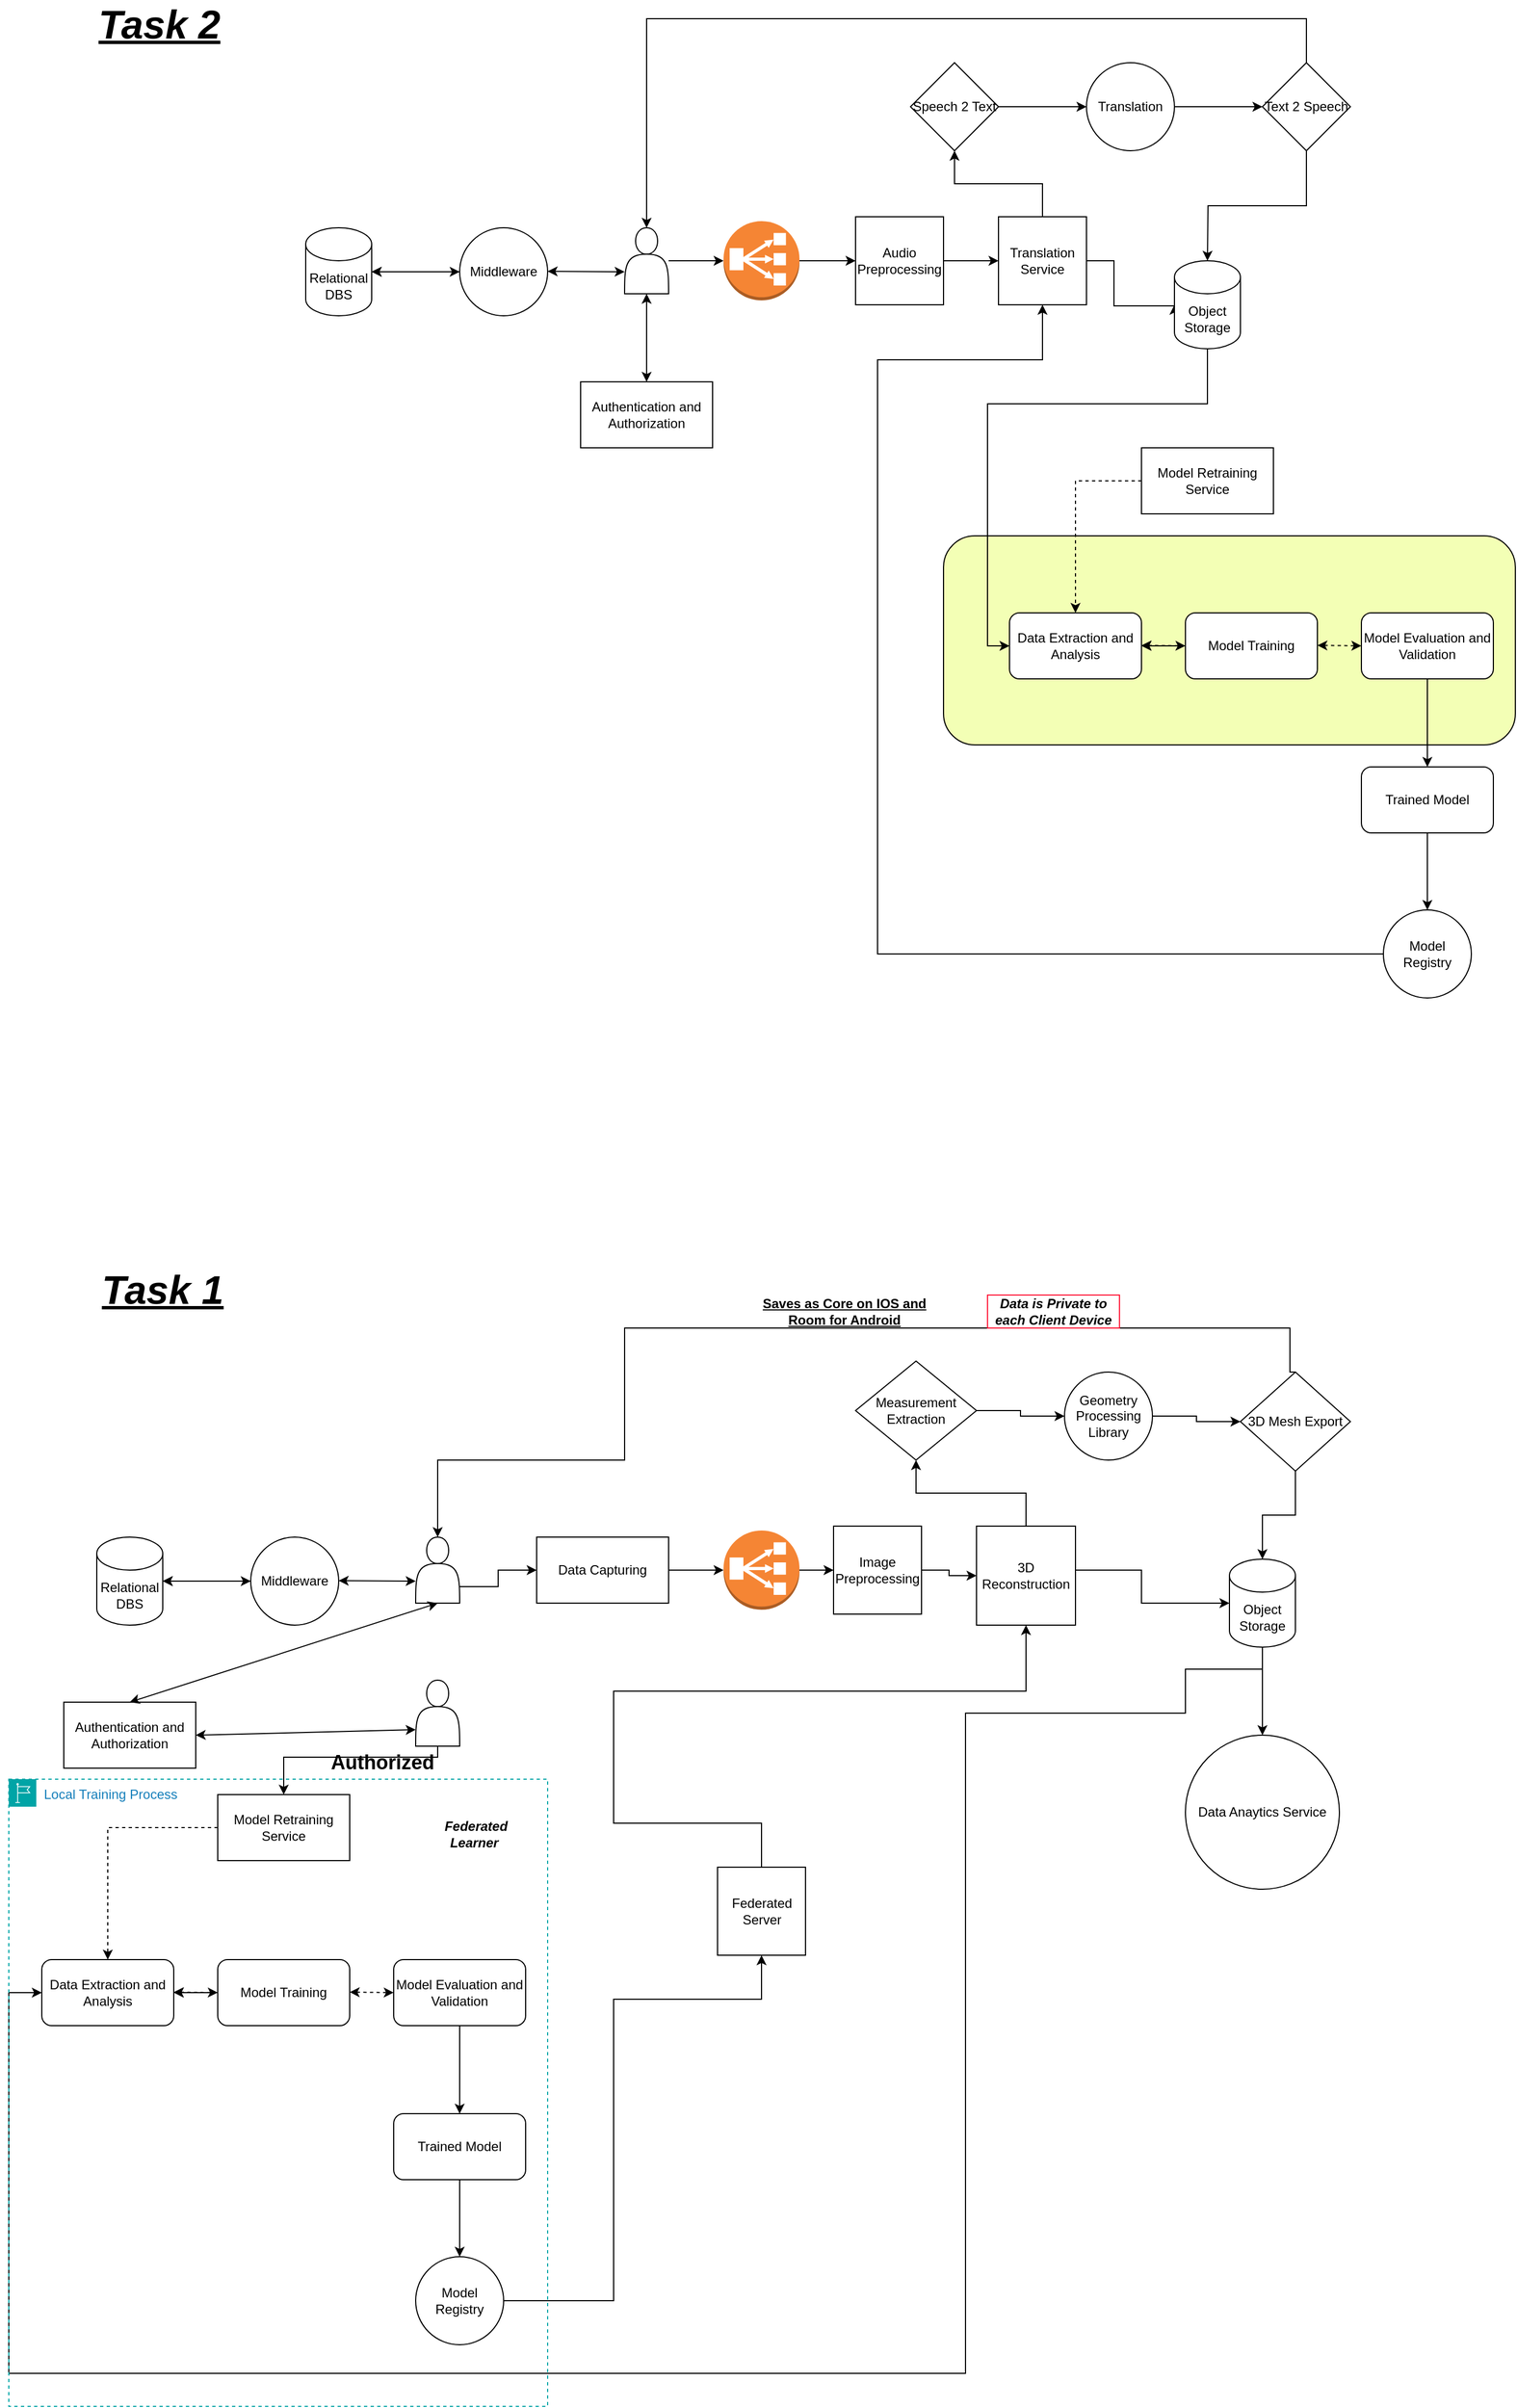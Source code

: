 <mxfile version="23.1.5" type="github">
  <diagram name="Page-1" id="YXVzg4fMESQHKdWdSIrL">
    <mxGraphModel dx="3218" dy="1084" grid="1" gridSize="10" guides="1" tooltips="1" connect="1" arrows="1" fold="1" page="1" pageScale="1" pageWidth="827" pageHeight="1169" math="0" shadow="0">
      <root>
        <mxCell id="0" />
        <mxCell id="1" parent="0" />
        <mxCell id="xfNJ3a4QaFnHtY-sDbO3-16" style="edgeStyle=orthogonalEdgeStyle;rounded=0;orthogonalLoop=1;jettySize=auto;html=1;exitX=1;exitY=0.5;exitDx=0;exitDy=0;entryX=0;entryY=0.5;entryDx=0;entryDy=0;" edge="1" parent="1" source="xfNJ3a4QaFnHtY-sDbO3-2" target="xfNJ3a4QaFnHtY-sDbO3-6">
          <mxGeometry relative="1" as="geometry" />
        </mxCell>
        <mxCell id="xfNJ3a4QaFnHtY-sDbO3-2" value="Audio Preprocessing" style="whiteSpace=wrap;html=1;aspect=fixed;" vertex="1" parent="1">
          <mxGeometry x="220" y="320" width="80" height="80" as="geometry" />
        </mxCell>
        <mxCell id="xfNJ3a4QaFnHtY-sDbO3-24" style="edgeStyle=orthogonalEdgeStyle;rounded=0;orthogonalLoop=1;jettySize=auto;html=1;exitX=0.5;exitY=0;exitDx=0;exitDy=0;entryX=0.5;entryY=0;entryDx=0;entryDy=0;" edge="1" parent="1" source="xfNJ3a4QaFnHtY-sDbO3-11" target="xfNJ3a4QaFnHtY-sDbO3-4">
          <mxGeometry relative="1" as="geometry">
            <Array as="points">
              <mxPoint x="630" y="140" />
              <mxPoint x="30" y="140" />
            </Array>
          </mxGeometry>
        </mxCell>
        <mxCell id="xfNJ3a4QaFnHtY-sDbO3-4" value="" style="shape=actor;whiteSpace=wrap;html=1;" vertex="1" parent="1">
          <mxGeometry x="10" y="330" width="40" height="60" as="geometry" />
        </mxCell>
        <mxCell id="xfNJ3a4QaFnHtY-sDbO3-17" style="edgeStyle=orthogonalEdgeStyle;rounded=0;orthogonalLoop=1;jettySize=auto;html=1;exitX=1;exitY=0.5;exitDx=0;exitDy=0;exitPerimeter=0;entryX=0;entryY=0.5;entryDx=0;entryDy=0;" edge="1" parent="1" source="xfNJ3a4QaFnHtY-sDbO3-5" target="xfNJ3a4QaFnHtY-sDbO3-2">
          <mxGeometry relative="1" as="geometry" />
        </mxCell>
        <mxCell id="xfNJ3a4QaFnHtY-sDbO3-5" value="" style="outlineConnect=0;dashed=0;verticalLabelPosition=bottom;verticalAlign=top;align=center;html=1;shape=mxgraph.aws3.classic_load_balancer;fillColor=#F58534;gradientColor=none;" vertex="1" parent="1">
          <mxGeometry x="100" y="324" width="69" height="72" as="geometry" />
        </mxCell>
        <mxCell id="xfNJ3a4QaFnHtY-sDbO3-8" value="" style="edgeStyle=orthogonalEdgeStyle;rounded=0;orthogonalLoop=1;jettySize=auto;html=1;" edge="1" parent="1" source="xfNJ3a4QaFnHtY-sDbO3-6" target="xfNJ3a4QaFnHtY-sDbO3-7">
          <mxGeometry relative="1" as="geometry" />
        </mxCell>
        <mxCell id="xfNJ3a4QaFnHtY-sDbO3-15" value="" style="edgeStyle=orthogonalEdgeStyle;rounded=0;orthogonalLoop=1;jettySize=auto;html=1;entryX=0;entryY=0.5;entryDx=0;entryDy=0;entryPerimeter=0;" edge="1" parent="1" source="xfNJ3a4QaFnHtY-sDbO3-6" target="xfNJ3a4QaFnHtY-sDbO3-19">
          <mxGeometry relative="1" as="geometry">
            <mxPoint x="480" y="400" as="targetPoint" />
            <Array as="points">
              <mxPoint x="455" y="360" />
              <mxPoint x="455" y="401" />
            </Array>
          </mxGeometry>
        </mxCell>
        <mxCell id="xfNJ3a4QaFnHtY-sDbO3-6" value="Translation Service" style="whiteSpace=wrap;html=1;aspect=fixed;" vertex="1" parent="1">
          <mxGeometry x="350" y="320" width="80" height="80" as="geometry" />
        </mxCell>
        <mxCell id="xfNJ3a4QaFnHtY-sDbO3-10" value="" style="edgeStyle=orthogonalEdgeStyle;rounded=0;orthogonalLoop=1;jettySize=auto;html=1;" edge="1" parent="1" source="xfNJ3a4QaFnHtY-sDbO3-7" target="xfNJ3a4QaFnHtY-sDbO3-9">
          <mxGeometry relative="1" as="geometry" />
        </mxCell>
        <mxCell id="xfNJ3a4QaFnHtY-sDbO3-7" value="Speech 2 Text" style="rhombus;whiteSpace=wrap;html=1;" vertex="1" parent="1">
          <mxGeometry x="270" y="180" width="80" height="80" as="geometry" />
        </mxCell>
        <mxCell id="xfNJ3a4QaFnHtY-sDbO3-12" value="" style="edgeStyle=orthogonalEdgeStyle;rounded=0;orthogonalLoop=1;jettySize=auto;html=1;" edge="1" parent="1" source="xfNJ3a4QaFnHtY-sDbO3-9" target="xfNJ3a4QaFnHtY-sDbO3-11">
          <mxGeometry relative="1" as="geometry" />
        </mxCell>
        <mxCell id="xfNJ3a4QaFnHtY-sDbO3-9" value="Translation" style="ellipse;whiteSpace=wrap;html=1;" vertex="1" parent="1">
          <mxGeometry x="430" y="180" width="80" height="80" as="geometry" />
        </mxCell>
        <mxCell id="xfNJ3a4QaFnHtY-sDbO3-13" style="edgeStyle=orthogonalEdgeStyle;rounded=0;orthogonalLoop=1;jettySize=auto;html=1;exitX=0.5;exitY=1;exitDx=0;exitDy=0;" edge="1" parent="1" source="xfNJ3a4QaFnHtY-sDbO3-11">
          <mxGeometry relative="1" as="geometry">
            <mxPoint x="540" y="360" as="targetPoint" />
          </mxGeometry>
        </mxCell>
        <mxCell id="xfNJ3a4QaFnHtY-sDbO3-11" value="Text 2 Speech" style="rhombus;whiteSpace=wrap;html=1;" vertex="1" parent="1">
          <mxGeometry x="590" y="180" width="80" height="80" as="geometry" />
        </mxCell>
        <mxCell id="xfNJ3a4QaFnHtY-sDbO3-18" style="edgeStyle=orthogonalEdgeStyle;rounded=0;orthogonalLoop=1;jettySize=auto;html=1;entryX=0;entryY=0.5;entryDx=0;entryDy=0;entryPerimeter=0;" edge="1" parent="1" source="xfNJ3a4QaFnHtY-sDbO3-4" target="xfNJ3a4QaFnHtY-sDbO3-5">
          <mxGeometry relative="1" as="geometry" />
        </mxCell>
        <mxCell id="xfNJ3a4QaFnHtY-sDbO3-19" value="Object Storage" style="shape=cylinder3;whiteSpace=wrap;html=1;boundedLbl=1;backgroundOutline=1;size=15;" vertex="1" parent="1">
          <mxGeometry x="510" y="360" width="60" height="80" as="geometry" />
        </mxCell>
        <mxCell id="xfNJ3a4QaFnHtY-sDbO3-21" value="Model Retraining Service" style="whiteSpace=wrap;html=1;" vertex="1" parent="1">
          <mxGeometry x="480" y="530" width="120" height="60" as="geometry" />
        </mxCell>
        <mxCell id="xfNJ3a4QaFnHtY-sDbO3-42" value="" style="rounded=1;whiteSpace=wrap;html=1;fillColor=#F3FFB5;" vertex="1" parent="1">
          <mxGeometry x="300" y="610" width="520" height="190" as="geometry" />
        </mxCell>
        <mxCell id="xfNJ3a4QaFnHtY-sDbO3-29" value="" style="html=1;labelBackgroundColor=#ffffff;startArrow=none;startFill=0;startSize=6;endArrow=classic;endFill=1;endSize=6;jettySize=auto;orthogonalLoop=1;strokeWidth=1;dashed=1;fontSize=14;rounded=0;" edge="1" parent="1">
          <mxGeometry width="60" height="60" relative="1" as="geometry">
            <mxPoint x="480" y="560" as="sourcePoint" />
            <mxPoint x="420" y="680" as="targetPoint" />
            <Array as="points">
              <mxPoint x="420" y="560" />
            </Array>
          </mxGeometry>
        </mxCell>
        <mxCell id="xfNJ3a4QaFnHtY-sDbO3-31" value="Data Extraction and Analysis" style="rounded=1;whiteSpace=wrap;html=1;" vertex="1" parent="1">
          <mxGeometry x="360" y="680" width="120" height="60" as="geometry" />
        </mxCell>
        <mxCell id="xfNJ3a4QaFnHtY-sDbO3-36" value="" style="edgeStyle=orthogonalEdgeStyle;rounded=0;orthogonalLoop=1;jettySize=auto;html=1;" edge="1" parent="1" source="xfNJ3a4QaFnHtY-sDbO3-32" target="xfNJ3a4QaFnHtY-sDbO3-31">
          <mxGeometry relative="1" as="geometry" />
        </mxCell>
        <mxCell id="xfNJ3a4QaFnHtY-sDbO3-32" value="Model Training" style="rounded=1;whiteSpace=wrap;html=1;" vertex="1" parent="1">
          <mxGeometry x="520" y="680" width="120" height="60" as="geometry" />
        </mxCell>
        <mxCell id="xfNJ3a4QaFnHtY-sDbO3-34" style="edgeStyle=orthogonalEdgeStyle;rounded=0;orthogonalLoop=1;jettySize=auto;html=1;entryX=0;entryY=0.5;entryDx=0;entryDy=0;" edge="1" parent="1" source="xfNJ3a4QaFnHtY-sDbO3-19" target="xfNJ3a4QaFnHtY-sDbO3-31">
          <mxGeometry relative="1" as="geometry">
            <Array as="points">
              <mxPoint x="540" y="490" />
              <mxPoint x="340" y="490" />
              <mxPoint x="340" y="710" />
            </Array>
          </mxGeometry>
        </mxCell>
        <mxCell id="xfNJ3a4QaFnHtY-sDbO3-35" value="" style="html=1;labelBackgroundColor=#ffffff;startArrow=classic;startFill=1;startSize=6;endArrow=classic;endFill=1;endSize=6;jettySize=auto;orthogonalLoop=1;strokeWidth=1;dashed=1;fontSize=14;rounded=0;" edge="1" parent="1">
          <mxGeometry width="60" height="60" relative="1" as="geometry">
            <mxPoint x="480" y="709.5" as="sourcePoint" />
            <mxPoint x="520" y="710" as="targetPoint" />
          </mxGeometry>
        </mxCell>
        <mxCell id="xfNJ3a4QaFnHtY-sDbO3-37" value="" style="html=1;labelBackgroundColor=#ffffff;startArrow=classic;startFill=1;startSize=6;endArrow=classic;endFill=1;endSize=6;jettySize=auto;orthogonalLoop=1;strokeWidth=1;dashed=1;fontSize=14;rounded=0;" edge="1" parent="1">
          <mxGeometry width="60" height="60" relative="1" as="geometry">
            <mxPoint x="640" y="709.5" as="sourcePoint" />
            <mxPoint x="680" y="710" as="targetPoint" />
          </mxGeometry>
        </mxCell>
        <mxCell id="xfNJ3a4QaFnHtY-sDbO3-41" value="" style="edgeStyle=orthogonalEdgeStyle;rounded=0;orthogonalLoop=1;jettySize=auto;html=1;" edge="1" parent="1" source="xfNJ3a4QaFnHtY-sDbO3-38" target="xfNJ3a4QaFnHtY-sDbO3-40">
          <mxGeometry relative="1" as="geometry" />
        </mxCell>
        <mxCell id="xfNJ3a4QaFnHtY-sDbO3-38" value="Model Evaluation and Validation" style="rounded=1;whiteSpace=wrap;html=1;" vertex="1" parent="1">
          <mxGeometry x="680" y="680" width="120" height="60" as="geometry" />
        </mxCell>
        <mxCell id="xfNJ3a4QaFnHtY-sDbO3-44" value="" style="edgeStyle=orthogonalEdgeStyle;rounded=0;orthogonalLoop=1;jettySize=auto;html=1;" edge="1" parent="1" source="xfNJ3a4QaFnHtY-sDbO3-40" target="xfNJ3a4QaFnHtY-sDbO3-43">
          <mxGeometry relative="1" as="geometry" />
        </mxCell>
        <mxCell id="xfNJ3a4QaFnHtY-sDbO3-40" value="Trained Model" style="whiteSpace=wrap;html=1;rounded=1;" vertex="1" parent="1">
          <mxGeometry x="680" y="820" width="120" height="60" as="geometry" />
        </mxCell>
        <mxCell id="xfNJ3a4QaFnHtY-sDbO3-45" style="edgeStyle=orthogonalEdgeStyle;rounded=0;orthogonalLoop=1;jettySize=auto;html=1;entryX=0.5;entryY=1;entryDx=0;entryDy=0;" edge="1" parent="1" source="xfNJ3a4QaFnHtY-sDbO3-43" target="xfNJ3a4QaFnHtY-sDbO3-6">
          <mxGeometry relative="1" as="geometry">
            <mxPoint x="200" y="630" as="targetPoint" />
            <Array as="points">
              <mxPoint x="240" y="990" />
              <mxPoint x="240" y="450" />
              <mxPoint x="390" y="450" />
            </Array>
          </mxGeometry>
        </mxCell>
        <mxCell id="xfNJ3a4QaFnHtY-sDbO3-43" value="Model Registry" style="ellipse;whiteSpace=wrap;html=1;rounded=1;" vertex="1" parent="1">
          <mxGeometry x="700" y="950" width="80" height="80" as="geometry" />
        </mxCell>
        <mxCell id="xfNJ3a4QaFnHtY-sDbO3-46" value="Authentication and Authorization" style="whiteSpace=wrap;html=1;" vertex="1" parent="1">
          <mxGeometry x="-30" y="470" width="120" height="60" as="geometry" />
        </mxCell>
        <mxCell id="xfNJ3a4QaFnHtY-sDbO3-48" value="" style="endArrow=classic;startArrow=classic;html=1;rounded=0;exitX=0.5;exitY=0;exitDx=0;exitDy=0;" edge="1" parent="1" source="xfNJ3a4QaFnHtY-sDbO3-46">
          <mxGeometry width="50" height="50" relative="1" as="geometry">
            <mxPoint x="-20" y="440" as="sourcePoint" />
            <mxPoint x="30" y="390" as="targetPoint" />
          </mxGeometry>
        </mxCell>
        <mxCell id="xfNJ3a4QaFnHtY-sDbO3-49" value="Relational DBS" style="shape=cylinder3;whiteSpace=wrap;html=1;boundedLbl=1;backgroundOutline=1;size=15;" vertex="1" parent="1">
          <mxGeometry x="-280" y="330" width="60" height="80" as="geometry" />
        </mxCell>
        <mxCell id="xfNJ3a4QaFnHtY-sDbO3-55" value="" style="edgeStyle=orthogonalEdgeStyle;rounded=0;orthogonalLoop=1;jettySize=auto;html=1;" edge="1" parent="1" source="xfNJ3a4QaFnHtY-sDbO3-51" target="xfNJ3a4QaFnHtY-sDbO3-49">
          <mxGeometry relative="1" as="geometry" />
        </mxCell>
        <mxCell id="xfNJ3a4QaFnHtY-sDbO3-51" value="Middleware" style="ellipse;whiteSpace=wrap;html=1;aspect=fixed;" vertex="1" parent="1">
          <mxGeometry x="-140" y="330" width="80" height="80" as="geometry" />
        </mxCell>
        <mxCell id="xfNJ3a4QaFnHtY-sDbO3-54" value="" style="endArrow=classic;startArrow=classic;html=1;rounded=0;entryX=0;entryY=0.5;entryDx=0;entryDy=0;exitX=1;exitY=0.5;exitDx=0;exitDy=0;exitPerimeter=0;" edge="1" parent="1" source="xfNJ3a4QaFnHtY-sDbO3-49" target="xfNJ3a4QaFnHtY-sDbO3-51">
          <mxGeometry width="50" height="50" relative="1" as="geometry">
            <mxPoint x="-220" y="374" as="sourcePoint" />
            <mxPoint x="-170" y="324" as="targetPoint" />
          </mxGeometry>
        </mxCell>
        <mxCell id="xfNJ3a4QaFnHtY-sDbO3-56" value="" style="endArrow=classic;startArrow=classic;html=1;rounded=0;exitX=1;exitY=0.5;exitDx=0;exitDy=0;exitPerimeter=0;" edge="1" parent="1">
          <mxGeometry width="50" height="50" relative="1" as="geometry">
            <mxPoint x="-60" y="369.58" as="sourcePoint" />
            <mxPoint x="10" y="370" as="targetPoint" />
          </mxGeometry>
        </mxCell>
        <mxCell id="xfNJ3a4QaFnHtY-sDbO3-58" style="edgeStyle=orthogonalEdgeStyle;rounded=0;orthogonalLoop=1;jettySize=auto;html=1;exitX=1;exitY=0.5;exitDx=0;exitDy=0;entryX=0;entryY=0.5;entryDx=0;entryDy=0;" edge="1" parent="1" source="xfNJ3a4QaFnHtY-sDbO3-59" target="xfNJ3a4QaFnHtY-sDbO3-66">
          <mxGeometry relative="1" as="geometry" />
        </mxCell>
        <mxCell id="xfNJ3a4QaFnHtY-sDbO3-59" value="Image Preprocessing" style="whiteSpace=wrap;html=1;aspect=fixed;" vertex="1" parent="1">
          <mxGeometry x="200" y="1510" width="80" height="80" as="geometry" />
        </mxCell>
        <mxCell id="xfNJ3a4QaFnHtY-sDbO3-60" style="edgeStyle=orthogonalEdgeStyle;rounded=0;orthogonalLoop=1;jettySize=auto;html=1;exitX=0.5;exitY=0;exitDx=0;exitDy=0;entryX=0.5;entryY=0;entryDx=0;entryDy=0;" edge="1" parent="1" source="xfNJ3a4QaFnHtY-sDbO3-72" target="xfNJ3a4QaFnHtY-sDbO3-61">
          <mxGeometry relative="1" as="geometry">
            <Array as="points">
              <mxPoint x="615" y="1330" />
              <mxPoint x="10" y="1330" />
              <mxPoint x="10" y="1450" />
              <mxPoint x="-160" y="1450" />
            </Array>
          </mxGeometry>
        </mxCell>
        <mxCell id="xfNJ3a4QaFnHtY-sDbO3-61" value="" style="shape=actor;whiteSpace=wrap;html=1;" vertex="1" parent="1">
          <mxGeometry x="-180" y="1520" width="40" height="60" as="geometry" />
        </mxCell>
        <mxCell id="xfNJ3a4QaFnHtY-sDbO3-62" style="edgeStyle=orthogonalEdgeStyle;rounded=0;orthogonalLoop=1;jettySize=auto;html=1;exitX=1;exitY=0.5;exitDx=0;exitDy=0;exitPerimeter=0;entryX=0;entryY=0.5;entryDx=0;entryDy=0;" edge="1" parent="1" source="xfNJ3a4QaFnHtY-sDbO3-63" target="xfNJ3a4QaFnHtY-sDbO3-59">
          <mxGeometry relative="1" as="geometry" />
        </mxCell>
        <mxCell id="xfNJ3a4QaFnHtY-sDbO3-63" value="" style="outlineConnect=0;dashed=0;verticalLabelPosition=bottom;verticalAlign=top;align=center;html=1;shape=mxgraph.aws3.classic_load_balancer;fillColor=#F58534;gradientColor=none;" vertex="1" parent="1">
          <mxGeometry x="100" y="1514" width="69" height="72" as="geometry" />
        </mxCell>
        <mxCell id="xfNJ3a4QaFnHtY-sDbO3-64" value="" style="edgeStyle=orthogonalEdgeStyle;rounded=0;orthogonalLoop=1;jettySize=auto;html=1;" edge="1" parent="1" source="xfNJ3a4QaFnHtY-sDbO3-66" target="xfNJ3a4QaFnHtY-sDbO3-68">
          <mxGeometry relative="1" as="geometry" />
        </mxCell>
        <mxCell id="xfNJ3a4QaFnHtY-sDbO3-65" value="" style="edgeStyle=orthogonalEdgeStyle;rounded=0;orthogonalLoop=1;jettySize=auto;html=1;entryX=0;entryY=0.5;entryDx=0;entryDy=0;entryPerimeter=0;" edge="1" parent="1" source="xfNJ3a4QaFnHtY-sDbO3-66" target="xfNJ3a4QaFnHtY-sDbO3-74">
          <mxGeometry relative="1" as="geometry">
            <mxPoint x="460" y="1590" as="targetPoint" />
            <Array as="points">
              <mxPoint x="480" y="1550" />
              <mxPoint x="480" y="1580" />
            </Array>
          </mxGeometry>
        </mxCell>
        <mxCell id="xfNJ3a4QaFnHtY-sDbO3-66" value="3D Reconstruction" style="whiteSpace=wrap;html=1;aspect=fixed;" vertex="1" parent="1">
          <mxGeometry x="330" y="1510" width="90" height="90" as="geometry" />
        </mxCell>
        <mxCell id="xfNJ3a4QaFnHtY-sDbO3-67" value="" style="edgeStyle=orthogonalEdgeStyle;rounded=0;orthogonalLoop=1;jettySize=auto;html=1;" edge="1" parent="1" source="xfNJ3a4QaFnHtY-sDbO3-68" target="xfNJ3a4QaFnHtY-sDbO3-70">
          <mxGeometry relative="1" as="geometry" />
        </mxCell>
        <mxCell id="xfNJ3a4QaFnHtY-sDbO3-68" value="Measurement Extraction" style="rhombus;whiteSpace=wrap;html=1;" vertex="1" parent="1">
          <mxGeometry x="220" y="1360" width="110" height="90" as="geometry" />
        </mxCell>
        <mxCell id="xfNJ3a4QaFnHtY-sDbO3-69" value="" style="edgeStyle=orthogonalEdgeStyle;rounded=0;orthogonalLoop=1;jettySize=auto;html=1;" edge="1" parent="1" source="xfNJ3a4QaFnHtY-sDbO3-70" target="xfNJ3a4QaFnHtY-sDbO3-72">
          <mxGeometry relative="1" as="geometry" />
        </mxCell>
        <mxCell id="xfNJ3a4QaFnHtY-sDbO3-70" value="Geometry Processing Library" style="ellipse;whiteSpace=wrap;html=1;" vertex="1" parent="1">
          <mxGeometry x="410" y="1370" width="80" height="80" as="geometry" />
        </mxCell>
        <mxCell id="xfNJ3a4QaFnHtY-sDbO3-71" style="edgeStyle=orthogonalEdgeStyle;rounded=0;orthogonalLoop=1;jettySize=auto;html=1;exitX=0.5;exitY=1;exitDx=0;exitDy=0;entryX=0.5;entryY=0;entryDx=0;entryDy=0;entryPerimeter=0;" edge="1" parent="1" source="xfNJ3a4QaFnHtY-sDbO3-72" target="xfNJ3a4QaFnHtY-sDbO3-74">
          <mxGeometry relative="1" as="geometry">
            <mxPoint x="520" y="1550" as="targetPoint" />
          </mxGeometry>
        </mxCell>
        <mxCell id="xfNJ3a4QaFnHtY-sDbO3-72" value="3D Mesh Export" style="rhombus;whiteSpace=wrap;html=1;" vertex="1" parent="1">
          <mxGeometry x="570" y="1370" width="100" height="90" as="geometry" />
        </mxCell>
        <mxCell id="xfNJ3a4QaFnHtY-sDbO3-119" value="" style="edgeStyle=orthogonalEdgeStyle;rounded=0;orthogonalLoop=1;jettySize=auto;html=1;" edge="1" parent="1" source="xfNJ3a4QaFnHtY-sDbO3-74" target="xfNJ3a4QaFnHtY-sDbO3-118">
          <mxGeometry relative="1" as="geometry" />
        </mxCell>
        <mxCell id="xfNJ3a4QaFnHtY-sDbO3-74" value="Object Storage" style="shape=cylinder3;whiteSpace=wrap;html=1;boundedLbl=1;backgroundOutline=1;size=15;" vertex="1" parent="1">
          <mxGeometry x="560" y="1540" width="60" height="80" as="geometry" />
        </mxCell>
        <mxCell id="xfNJ3a4QaFnHtY-sDbO3-77" value="" style="html=1;labelBackgroundColor=#ffffff;startArrow=none;startFill=0;startSize=6;endArrow=classic;endFill=1;endSize=6;jettySize=auto;orthogonalLoop=1;strokeWidth=1;dashed=1;fontSize=14;rounded=0;exitX=0;exitY=0.5;exitDx=0;exitDy=0;" edge="1" parent="1" source="xfNJ3a4QaFnHtY-sDbO3-75">
          <mxGeometry width="60" height="60" relative="1" as="geometry">
            <mxPoint x="-400" y="1784" as="sourcePoint" />
            <mxPoint x="-460" y="1904" as="targetPoint" />
            <Array as="points">
              <mxPoint x="-460" y="1784" />
            </Array>
          </mxGeometry>
        </mxCell>
        <mxCell id="xfNJ3a4QaFnHtY-sDbO3-78" value="Data Extraction and Analysis" style="rounded=1;whiteSpace=wrap;html=1;" vertex="1" parent="1">
          <mxGeometry x="-520" y="1904" width="120" height="60" as="geometry" />
        </mxCell>
        <mxCell id="xfNJ3a4QaFnHtY-sDbO3-79" value="" style="edgeStyle=orthogonalEdgeStyle;rounded=0;orthogonalLoop=1;jettySize=auto;html=1;" edge="1" parent="1" source="xfNJ3a4QaFnHtY-sDbO3-80" target="xfNJ3a4QaFnHtY-sDbO3-78">
          <mxGeometry relative="1" as="geometry" />
        </mxCell>
        <mxCell id="xfNJ3a4QaFnHtY-sDbO3-80" value="Model Training" style="rounded=1;whiteSpace=wrap;html=1;" vertex="1" parent="1">
          <mxGeometry x="-360" y="1904" width="120" height="60" as="geometry" />
        </mxCell>
        <mxCell id="xfNJ3a4QaFnHtY-sDbO3-81" style="edgeStyle=orthogonalEdgeStyle;rounded=0;orthogonalLoop=1;jettySize=auto;html=1;entryX=0;entryY=0.5;entryDx=0;entryDy=0;exitX=0.5;exitY=1;exitDx=0;exitDy=0;exitPerimeter=0;" edge="1" parent="1" source="xfNJ3a4QaFnHtY-sDbO3-74" target="xfNJ3a4QaFnHtY-sDbO3-78">
          <mxGeometry relative="1" as="geometry">
            <Array as="points">
              <mxPoint x="590" y="1640" />
              <mxPoint x="520" y="1640" />
              <mxPoint x="520" y="1680" />
              <mxPoint x="320" y="1680" />
              <mxPoint x="320" y="2280" />
              <mxPoint x="-550" y="2280" />
              <mxPoint x="-550" y="1934" />
            </Array>
          </mxGeometry>
        </mxCell>
        <mxCell id="xfNJ3a4QaFnHtY-sDbO3-82" value="" style="html=1;labelBackgroundColor=#ffffff;startArrow=classic;startFill=1;startSize=6;endArrow=classic;endFill=1;endSize=6;jettySize=auto;orthogonalLoop=1;strokeWidth=1;dashed=1;fontSize=14;rounded=0;" edge="1" parent="1">
          <mxGeometry width="60" height="60" relative="1" as="geometry">
            <mxPoint x="-400" y="1933.5" as="sourcePoint" />
            <mxPoint x="-360" y="1934" as="targetPoint" />
          </mxGeometry>
        </mxCell>
        <mxCell id="xfNJ3a4QaFnHtY-sDbO3-83" value="" style="html=1;labelBackgroundColor=#ffffff;startArrow=classic;startFill=1;startSize=6;endArrow=classic;endFill=1;endSize=6;jettySize=auto;orthogonalLoop=1;strokeWidth=1;dashed=1;fontSize=14;rounded=0;" edge="1" parent="1">
          <mxGeometry width="60" height="60" relative="1" as="geometry">
            <mxPoint x="-240" y="1933.5" as="sourcePoint" />
            <mxPoint x="-200" y="1934" as="targetPoint" />
          </mxGeometry>
        </mxCell>
        <mxCell id="xfNJ3a4QaFnHtY-sDbO3-84" value="" style="edgeStyle=orthogonalEdgeStyle;rounded=0;orthogonalLoop=1;jettySize=auto;html=1;" edge="1" parent="1" source="xfNJ3a4QaFnHtY-sDbO3-85" target="xfNJ3a4QaFnHtY-sDbO3-87">
          <mxGeometry relative="1" as="geometry" />
        </mxCell>
        <mxCell id="xfNJ3a4QaFnHtY-sDbO3-85" value="Model Evaluation and Validation" style="rounded=1;whiteSpace=wrap;html=1;" vertex="1" parent="1">
          <mxGeometry x="-200" y="1904" width="120" height="60" as="geometry" />
        </mxCell>
        <mxCell id="xfNJ3a4QaFnHtY-sDbO3-86" value="" style="edgeStyle=orthogonalEdgeStyle;rounded=0;orthogonalLoop=1;jettySize=auto;html=1;" edge="1" parent="1" source="xfNJ3a4QaFnHtY-sDbO3-87" target="xfNJ3a4QaFnHtY-sDbO3-89">
          <mxGeometry relative="1" as="geometry" />
        </mxCell>
        <mxCell id="xfNJ3a4QaFnHtY-sDbO3-87" value="Trained Model" style="whiteSpace=wrap;html=1;rounded=1;" vertex="1" parent="1">
          <mxGeometry x="-200" y="2044" width="120" height="60" as="geometry" />
        </mxCell>
        <mxCell id="xfNJ3a4QaFnHtY-sDbO3-109" style="edgeStyle=orthogonalEdgeStyle;rounded=0;orthogonalLoop=1;jettySize=auto;html=1;exitX=0;exitY=0.5;exitDx=0;exitDy=0;entryX=0.5;entryY=1;entryDx=0;entryDy=0;" edge="1" parent="1" source="xfNJ3a4QaFnHtY-sDbO3-89" target="xfNJ3a4QaFnHtY-sDbO3-105">
          <mxGeometry relative="1" as="geometry">
            <Array as="points">
              <mxPoint y="2214" />
              <mxPoint y="1940" />
              <mxPoint x="135" y="1940" />
            </Array>
          </mxGeometry>
        </mxCell>
        <mxCell id="xfNJ3a4QaFnHtY-sDbO3-89" value="Model Registry" style="ellipse;whiteSpace=wrap;html=1;rounded=1;" vertex="1" parent="1">
          <mxGeometry x="-180" y="2174" width="80" height="80" as="geometry" />
        </mxCell>
        <mxCell id="xfNJ3a4QaFnHtY-sDbO3-90" value="Authentication and Authorization" style="whiteSpace=wrap;html=1;" vertex="1" parent="1">
          <mxGeometry x="-500" y="1670" width="120" height="60" as="geometry" />
        </mxCell>
        <mxCell id="xfNJ3a4QaFnHtY-sDbO3-91" value="" style="endArrow=classic;startArrow=classic;html=1;rounded=0;exitX=0.5;exitY=0;exitDx=0;exitDy=0;" edge="1" parent="1" source="xfNJ3a4QaFnHtY-sDbO3-90">
          <mxGeometry width="50" height="50" relative="1" as="geometry">
            <mxPoint x="-160" y="1660" as="sourcePoint" />
            <mxPoint x="-160" y="1580" as="targetPoint" />
          </mxGeometry>
        </mxCell>
        <mxCell id="xfNJ3a4QaFnHtY-sDbO3-92" value="Relational DBS" style="shape=cylinder3;whiteSpace=wrap;html=1;boundedLbl=1;backgroundOutline=1;size=15;" vertex="1" parent="1">
          <mxGeometry x="-470" y="1520" width="60" height="80" as="geometry" />
        </mxCell>
        <mxCell id="xfNJ3a4QaFnHtY-sDbO3-93" value="" style="edgeStyle=orthogonalEdgeStyle;rounded=0;orthogonalLoop=1;jettySize=auto;html=1;" edge="1" parent="1" source="xfNJ3a4QaFnHtY-sDbO3-94" target="xfNJ3a4QaFnHtY-sDbO3-92">
          <mxGeometry relative="1" as="geometry" />
        </mxCell>
        <mxCell id="xfNJ3a4QaFnHtY-sDbO3-94" value="Middleware" style="ellipse;whiteSpace=wrap;html=1;aspect=fixed;" vertex="1" parent="1">
          <mxGeometry x="-330" y="1520" width="80" height="80" as="geometry" />
        </mxCell>
        <mxCell id="xfNJ3a4QaFnHtY-sDbO3-95" value="" style="endArrow=classic;startArrow=classic;html=1;rounded=0;entryX=0;entryY=0.5;entryDx=0;entryDy=0;exitX=1;exitY=0.5;exitDx=0;exitDy=0;exitPerimeter=0;" edge="1" parent="1" source="xfNJ3a4QaFnHtY-sDbO3-92" target="xfNJ3a4QaFnHtY-sDbO3-94">
          <mxGeometry width="50" height="50" relative="1" as="geometry">
            <mxPoint x="-410" y="1564" as="sourcePoint" />
            <mxPoint x="-360" y="1514" as="targetPoint" />
          </mxGeometry>
        </mxCell>
        <mxCell id="xfNJ3a4QaFnHtY-sDbO3-96" value="" style="endArrow=classic;startArrow=classic;html=1;rounded=0;exitX=1;exitY=0.5;exitDx=0;exitDy=0;exitPerimeter=0;" edge="1" parent="1">
          <mxGeometry width="50" height="50" relative="1" as="geometry">
            <mxPoint x="-250" y="1559.58" as="sourcePoint" />
            <mxPoint x="-180" y="1560" as="targetPoint" />
          </mxGeometry>
        </mxCell>
        <mxCell id="xfNJ3a4QaFnHtY-sDbO3-101" style="edgeStyle=orthogonalEdgeStyle;rounded=0;orthogonalLoop=1;jettySize=auto;html=1;exitX=1;exitY=0.75;exitDx=0;exitDy=0;" edge="1" parent="1" source="xfNJ3a4QaFnHtY-sDbO3-61" target="xfNJ3a4QaFnHtY-sDbO3-99">
          <mxGeometry relative="1" as="geometry" />
        </mxCell>
        <mxCell id="xfNJ3a4QaFnHtY-sDbO3-102" style="edgeStyle=orthogonalEdgeStyle;rounded=0;orthogonalLoop=1;jettySize=auto;html=1;" edge="1" parent="1" source="xfNJ3a4QaFnHtY-sDbO3-99" target="xfNJ3a4QaFnHtY-sDbO3-63">
          <mxGeometry relative="1" as="geometry" />
        </mxCell>
        <mxCell id="xfNJ3a4QaFnHtY-sDbO3-99" value="Data Capturing" style="rounded=0;whiteSpace=wrap;html=1;" vertex="1" parent="1">
          <mxGeometry x="-70" y="1520" width="120" height="60" as="geometry" />
        </mxCell>
        <mxCell id="xfNJ3a4QaFnHtY-sDbO3-104" value="&lt;u&gt;&lt;b&gt;Saves as Core on IOS and Room for Android&lt;/b&gt;&lt;/u&gt;" style="text;html=1;align=center;verticalAlign=middle;whiteSpace=wrap;rounded=0;" vertex="1" parent="1">
          <mxGeometry x="120" y="1300" width="180" height="30" as="geometry" />
        </mxCell>
        <mxCell id="xfNJ3a4QaFnHtY-sDbO3-110" style="edgeStyle=orthogonalEdgeStyle;rounded=0;orthogonalLoop=1;jettySize=auto;html=1;" edge="1" parent="1" source="xfNJ3a4QaFnHtY-sDbO3-105" target="xfNJ3a4QaFnHtY-sDbO3-66">
          <mxGeometry relative="1" as="geometry">
            <Array as="points">
              <mxPoint x="135" y="1780" />
              <mxPoint y="1780" />
              <mxPoint y="1660" />
              <mxPoint x="375" y="1660" />
            </Array>
          </mxGeometry>
        </mxCell>
        <mxCell id="xfNJ3a4QaFnHtY-sDbO3-105" value="Federated Server" style="whiteSpace=wrap;html=1;aspect=fixed;" vertex="1" parent="1">
          <mxGeometry x="94.5" y="1820" width="80" height="80" as="geometry" />
        </mxCell>
        <mxCell id="xfNJ3a4QaFnHtY-sDbO3-120" style="edgeStyle=orthogonalEdgeStyle;rounded=0;orthogonalLoop=1;jettySize=auto;html=1;" edge="1" parent="1" source="xfNJ3a4QaFnHtY-sDbO3-107" target="xfNJ3a4QaFnHtY-sDbO3-75">
          <mxGeometry relative="1" as="geometry">
            <Array as="points">
              <mxPoint x="-160" y="1720" />
              <mxPoint x="-300" y="1720" />
            </Array>
          </mxGeometry>
        </mxCell>
        <mxCell id="xfNJ3a4QaFnHtY-sDbO3-107" value="" style="shape=actor;whiteSpace=wrap;html=1;" vertex="1" parent="1">
          <mxGeometry x="-180" y="1650" width="40" height="60" as="geometry" />
        </mxCell>
        <mxCell id="xfNJ3a4QaFnHtY-sDbO3-108" value="" style="endArrow=classic;startArrow=classic;html=1;rounded=0;exitX=1;exitY=0.5;exitDx=0;exitDy=0;entryX=0;entryY=0.75;entryDx=0;entryDy=0;" edge="1" parent="1" source="xfNJ3a4QaFnHtY-sDbO3-90" target="xfNJ3a4QaFnHtY-sDbO3-107">
          <mxGeometry width="50" height="50" relative="1" as="geometry">
            <mxPoint x="-460" y="1810" as="sourcePoint" />
            <mxPoint x="-180" y="1720" as="targetPoint" />
          </mxGeometry>
        </mxCell>
        <mxCell id="xfNJ3a4QaFnHtY-sDbO3-111" value="&lt;b&gt;&lt;i&gt;Data is Private to each Client Device&lt;/i&gt;&lt;/b&gt;" style="text;html=1;align=center;verticalAlign=middle;whiteSpace=wrap;rounded=0;strokeColor=#FF1434;" vertex="1" parent="1">
          <mxGeometry x="340" y="1300" width="120" height="30" as="geometry" />
        </mxCell>
        <mxCell id="xfNJ3a4QaFnHtY-sDbO3-117" value="Local Training Process" style="points=[[0,0],[0.25,0],[0.5,0],[0.75,0],[1,0],[1,0.25],[1,0.5],[1,0.75],[1,1],[0.75,1],[0.5,1],[0.25,1],[0,1],[0,0.75],[0,0.5],[0,0.25]];outlineConnect=0;gradientColor=none;html=1;whiteSpace=wrap;fontSize=12;fontStyle=0;container=1;pointerEvents=0;collapsible=0;recursiveResize=0;shape=mxgraph.aws4.group;grIcon=mxgraph.aws4.group_region;strokeColor=#00A4A6;fillColor=none;verticalAlign=top;align=left;spacingLeft=30;fontColor=#147EBA;dashed=1;" vertex="1" parent="1">
          <mxGeometry x="-550" y="1740" width="490" height="570" as="geometry" />
        </mxCell>
        <mxCell id="xfNJ3a4QaFnHtY-sDbO3-75" value="Model Retraining Service" style="whiteSpace=wrap;html=1;" vertex="1" parent="xfNJ3a4QaFnHtY-sDbO3-117">
          <mxGeometry x="190" y="14" width="120" height="60" as="geometry" />
        </mxCell>
        <mxCell id="xfNJ3a4QaFnHtY-sDbO3-106" value="&lt;b&gt;&lt;i&gt;Federated Learner&amp;nbsp;&lt;/i&gt;&lt;/b&gt;" style="text;html=1;align=center;verticalAlign=middle;whiteSpace=wrap;rounded=0;" vertex="1" parent="xfNJ3a4QaFnHtY-sDbO3-117">
          <mxGeometry x="380" y="30" width="90" height="40" as="geometry" />
        </mxCell>
        <mxCell id="xfNJ3a4QaFnHtY-sDbO3-118" value="Data Anaytics Service" style="ellipse;whiteSpace=wrap;html=1;" vertex="1" parent="1">
          <mxGeometry x="520" y="1700" width="140" height="140" as="geometry" />
        </mxCell>
        <mxCell id="xfNJ3a4QaFnHtY-sDbO3-121" value="&lt;font style=&quot;font-size: 18px;&quot;&gt;Authorized&lt;/font&gt;" style="text;html=1;align=center;verticalAlign=middle;whiteSpace=wrap;rounded=0;fontStyle=1" vertex="1" parent="1">
          <mxGeometry x="-240" y="1710" width="60" height="30" as="geometry" />
        </mxCell>
        <mxCell id="xfNJ3a4QaFnHtY-sDbO3-122" value="&lt;font style=&quot;font-size: 36px;&quot;&gt;&lt;b&gt;&lt;i&gt;&lt;u&gt;Task 2&lt;/u&gt;&lt;/i&gt;&lt;/b&gt;&lt;/font&gt;" style="text;html=1;align=center;verticalAlign=middle;whiteSpace=wrap;rounded=0;" vertex="1" parent="1">
          <mxGeometry x="-553" y="130" width="280" height="30" as="geometry" />
        </mxCell>
        <mxCell id="xfNJ3a4QaFnHtY-sDbO3-124" value="&lt;font style=&quot;font-size: 36px;&quot;&gt;&lt;b&gt;&lt;i&gt;&lt;u&gt;Task 1&lt;/u&gt;&lt;/i&gt;&lt;/b&gt;&lt;/font&gt;" style="text;html=1;align=center;verticalAlign=middle;whiteSpace=wrap;rounded=0;" vertex="1" parent="1">
          <mxGeometry x="-550" y="1280" width="280" height="30" as="geometry" />
        </mxCell>
      </root>
    </mxGraphModel>
  </diagram>
</mxfile>
